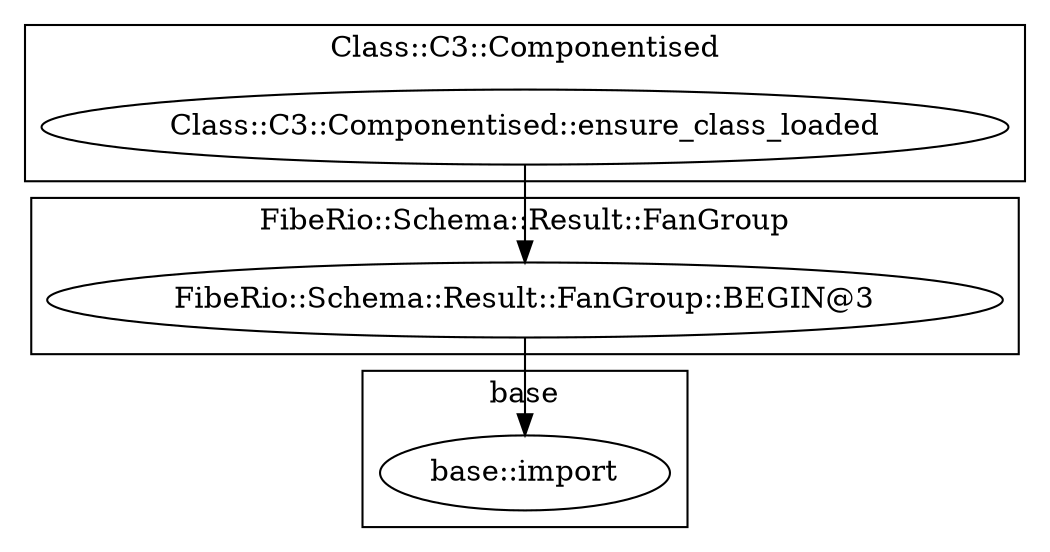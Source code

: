 digraph {
graph [overlap=false]
subgraph cluster_base {
	label="base";
	"base::import";
}
subgraph cluster_Class_C3_Componentised {
	label="Class::C3::Componentised";
	"Class::C3::Componentised::ensure_class_loaded";
}
subgraph cluster_FibeRio_Schema_Result_FanGroup {
	label="FibeRio::Schema::Result::FanGroup";
	"FibeRio::Schema::Result::FanGroup::BEGIN@3";
}
"Class::C3::Componentised::ensure_class_loaded" -> "FibeRio::Schema::Result::FanGroup::BEGIN@3";
"FibeRio::Schema::Result::FanGroup::BEGIN@3" -> "base::import";
}
